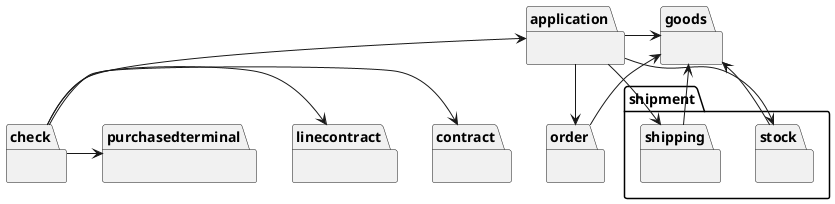 @startuml
package application{}
package order{}
package shipment{
package stock{}
package shipping{}
}
package goods{}
package contract{}
package linecontract{}
package purchasedterminal{}
package check{}

application -> order
application -> stock
application -> shipping
application -> goods
check -u-> application
check -r-> contract
check -r-> linecontract
check -r-> purchasedterminal

order -u-> goods
shipping -u-> goods
stock -u-> goods

@enduml